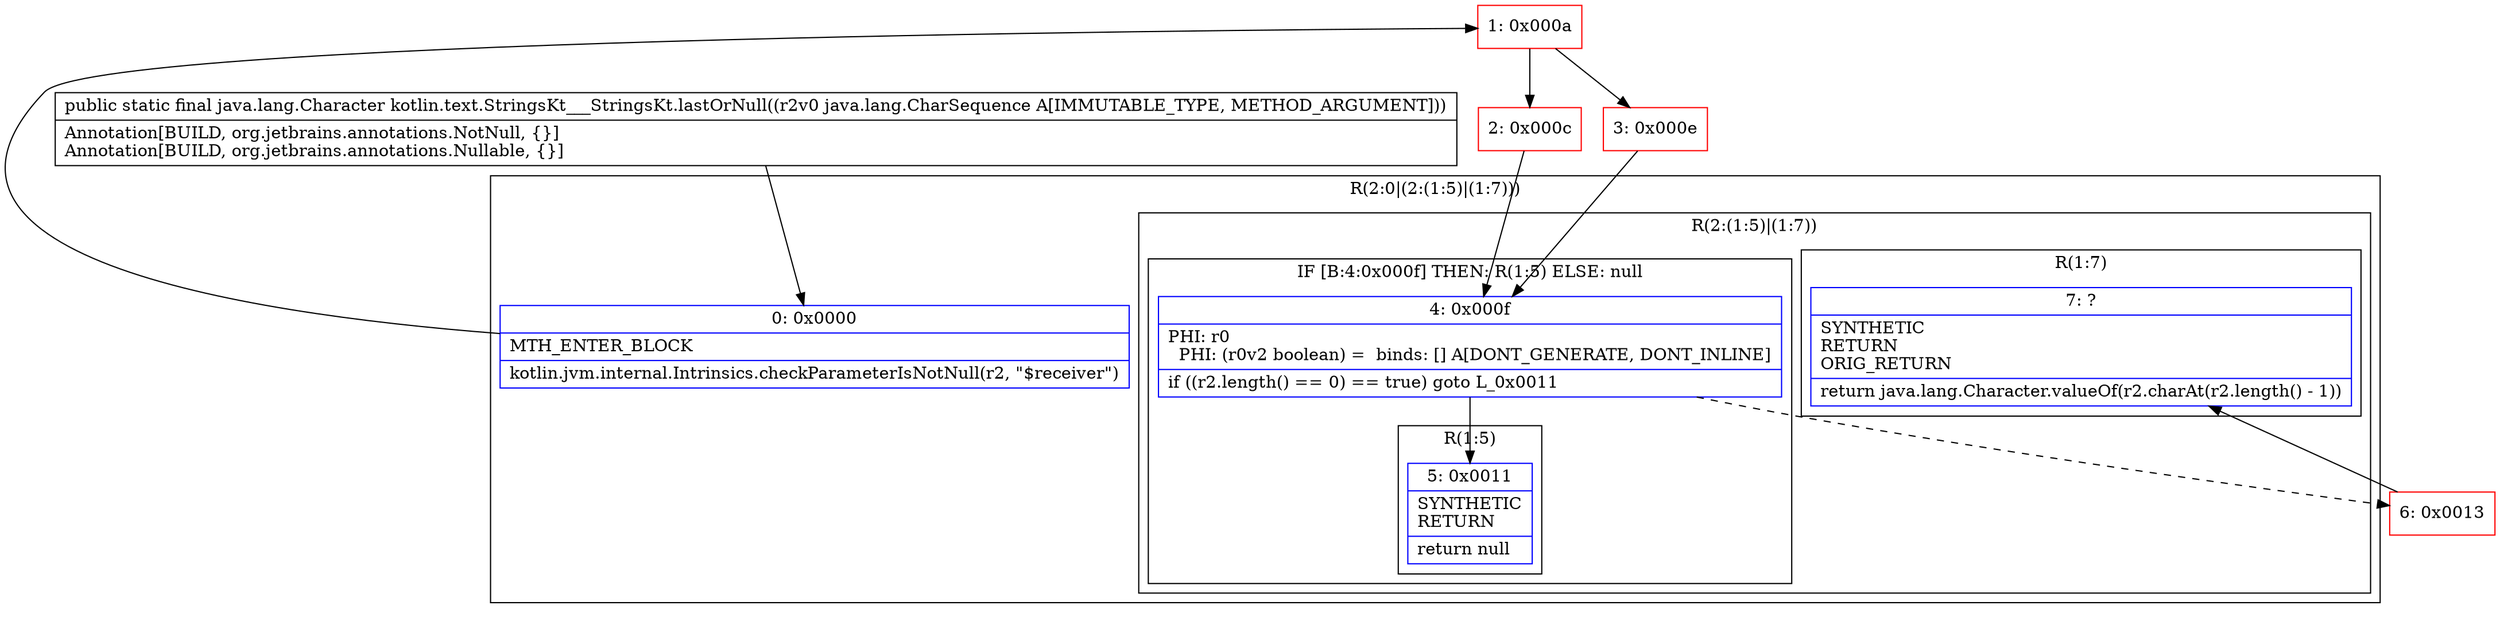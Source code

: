 digraph "CFG forkotlin.text.StringsKt___StringsKt.lastOrNull(Ljava\/lang\/CharSequence;)Ljava\/lang\/Character;" {
subgraph cluster_Region_1119020360 {
label = "R(2:0|(2:(1:5)|(1:7)))";
node [shape=record,color=blue];
Node_0 [shape=record,label="{0\:\ 0x0000|MTH_ENTER_BLOCK\l|kotlin.jvm.internal.Intrinsics.checkParameterIsNotNull(r2, \"$receiver\")\l}"];
subgraph cluster_Region_59348245 {
label = "R(2:(1:5)|(1:7))";
node [shape=record,color=blue];
subgraph cluster_IfRegion_598220013 {
label = "IF [B:4:0x000f] THEN: R(1:5) ELSE: null";
node [shape=record,color=blue];
Node_4 [shape=record,label="{4\:\ 0x000f|PHI: r0 \l  PHI: (r0v2 boolean) =  binds: [] A[DONT_GENERATE, DONT_INLINE]\l|if ((r2.length() == 0) == true) goto L_0x0011\l}"];
subgraph cluster_Region_1120138355 {
label = "R(1:5)";
node [shape=record,color=blue];
Node_5 [shape=record,label="{5\:\ 0x0011|SYNTHETIC\lRETURN\l|return null\l}"];
}
}
subgraph cluster_Region_386843078 {
label = "R(1:7)";
node [shape=record,color=blue];
Node_7 [shape=record,label="{7\:\ ?|SYNTHETIC\lRETURN\lORIG_RETURN\l|return java.lang.Character.valueOf(r2.charAt(r2.length() \- 1))\l}"];
}
}
}
Node_1 [shape=record,color=red,label="{1\:\ 0x000a}"];
Node_2 [shape=record,color=red,label="{2\:\ 0x000c}"];
Node_3 [shape=record,color=red,label="{3\:\ 0x000e}"];
Node_6 [shape=record,color=red,label="{6\:\ 0x0013}"];
MethodNode[shape=record,label="{public static final java.lang.Character kotlin.text.StringsKt___StringsKt.lastOrNull((r2v0 java.lang.CharSequence A[IMMUTABLE_TYPE, METHOD_ARGUMENT]))  | Annotation[BUILD, org.jetbrains.annotations.NotNull, \{\}]\lAnnotation[BUILD, org.jetbrains.annotations.Nullable, \{\}]\l}"];
MethodNode -> Node_0;
Node_0 -> Node_1;
Node_4 -> Node_5;
Node_4 -> Node_6[style=dashed];
Node_1 -> Node_2;
Node_1 -> Node_3;
Node_2 -> Node_4;
Node_3 -> Node_4;
Node_6 -> Node_7;
}

